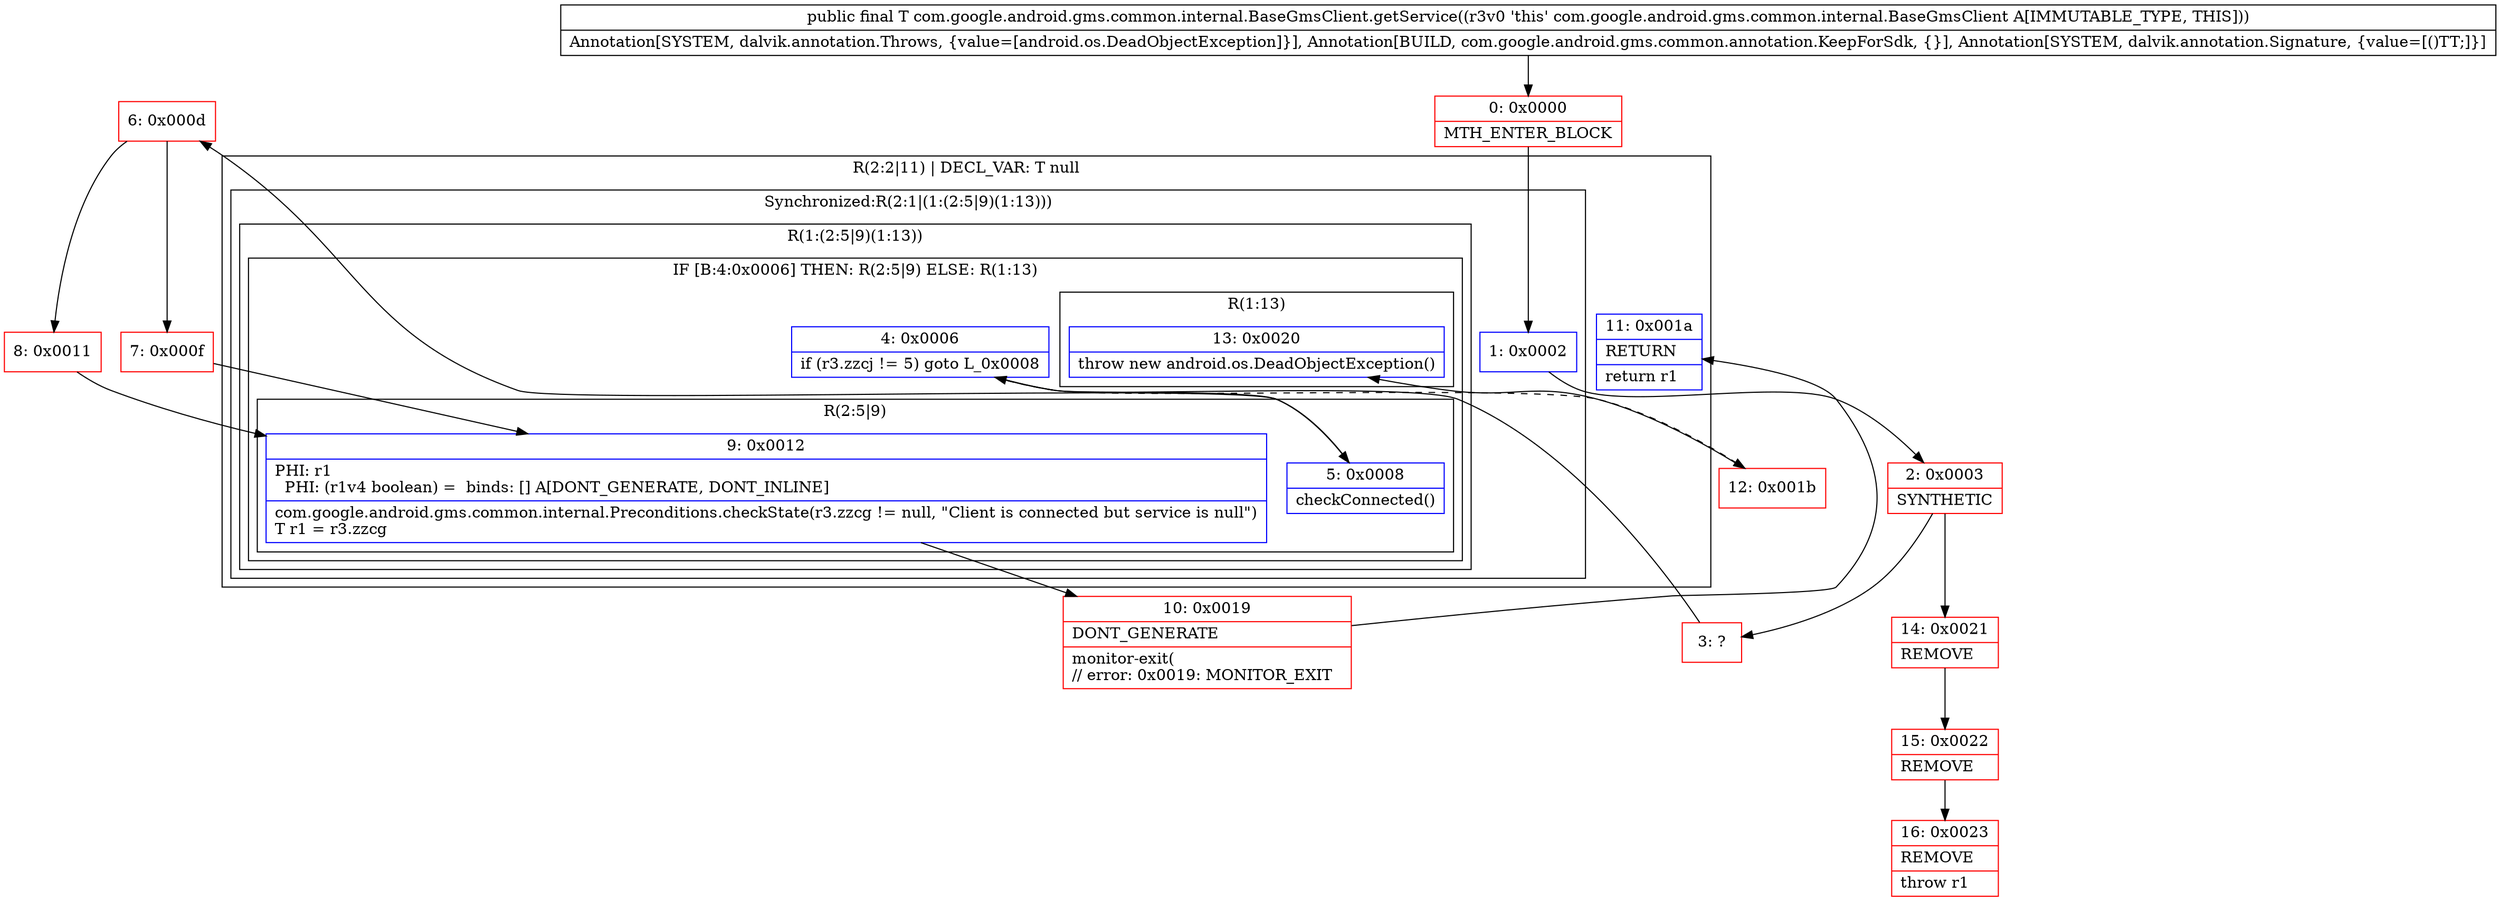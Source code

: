 digraph "CFG forcom.google.android.gms.common.internal.BaseGmsClient.getService()Landroid\/os\/IInterface;" {
subgraph cluster_Region_1705964257 {
label = "R(2:2|11) | DECL_VAR: T null\l";
node [shape=record,color=blue];
subgraph cluster_SynchronizedRegion_727924591 {
label = "Synchronized:R(2:1|(1:(2:5|9)(1:13)))";
node [shape=record,color=blue];
Node_1 [shape=record,label="{1\:\ 0x0002}"];
subgraph cluster_Region_1499732724 {
label = "R(1:(2:5|9)(1:13))";
node [shape=record,color=blue];
subgraph cluster_IfRegion_1350481508 {
label = "IF [B:4:0x0006] THEN: R(2:5|9) ELSE: R(1:13)";
node [shape=record,color=blue];
Node_4 [shape=record,label="{4\:\ 0x0006|if (r3.zzcj != 5) goto L_0x0008\l}"];
subgraph cluster_Region_422636769 {
label = "R(2:5|9)";
node [shape=record,color=blue];
Node_5 [shape=record,label="{5\:\ 0x0008|checkConnected()\l}"];
Node_9 [shape=record,label="{9\:\ 0x0012|PHI: r1 \l  PHI: (r1v4 boolean) =  binds: [] A[DONT_GENERATE, DONT_INLINE]\l|com.google.android.gms.common.internal.Preconditions.checkState(r3.zzcg != null, \"Client is connected but service is null\")\lT r1 = r3.zzcg\l}"];
}
subgraph cluster_Region_239833319 {
label = "R(1:13)";
node [shape=record,color=blue];
Node_13 [shape=record,label="{13\:\ 0x0020|throw new android.os.DeadObjectException()\l}"];
}
}
}
}
Node_11 [shape=record,label="{11\:\ 0x001a|RETURN\l|return r1\l}"];
}
Node_0 [shape=record,color=red,label="{0\:\ 0x0000|MTH_ENTER_BLOCK\l}"];
Node_2 [shape=record,color=red,label="{2\:\ 0x0003|SYNTHETIC\l}"];
Node_3 [shape=record,color=red,label="{3\:\ ?}"];
Node_6 [shape=record,color=red,label="{6\:\ 0x000d}"];
Node_7 [shape=record,color=red,label="{7\:\ 0x000f}"];
Node_8 [shape=record,color=red,label="{8\:\ 0x0011}"];
Node_10 [shape=record,color=red,label="{10\:\ 0x0019|DONT_GENERATE\l|monitor\-exit(\l\/\/ error: 0x0019: MONITOR_EXIT  \l}"];
Node_12 [shape=record,color=red,label="{12\:\ 0x001b}"];
Node_14 [shape=record,color=red,label="{14\:\ 0x0021|REMOVE\l}"];
Node_15 [shape=record,color=red,label="{15\:\ 0x0022|REMOVE\l}"];
Node_16 [shape=record,color=red,label="{16\:\ 0x0023|REMOVE\l|throw r1\l}"];
MethodNode[shape=record,label="{public final T com.google.android.gms.common.internal.BaseGmsClient.getService((r3v0 'this' com.google.android.gms.common.internal.BaseGmsClient A[IMMUTABLE_TYPE, THIS]))  | Annotation[SYSTEM, dalvik.annotation.Throws, \{value=[android.os.DeadObjectException]\}], Annotation[BUILD, com.google.android.gms.common.annotation.KeepForSdk, \{\}], Annotation[SYSTEM, dalvik.annotation.Signature, \{value=[()TT;]\}]\l}"];
MethodNode -> Node_0;
Node_1 -> Node_2;
Node_4 -> Node_5;
Node_4 -> Node_12[style=dashed];
Node_5 -> Node_6;
Node_9 -> Node_10;
Node_0 -> Node_1;
Node_2 -> Node_3;
Node_2 -> Node_14;
Node_3 -> Node_4;
Node_6 -> Node_7;
Node_6 -> Node_8;
Node_7 -> Node_9;
Node_8 -> Node_9;
Node_10 -> Node_11;
Node_12 -> Node_13;
Node_14 -> Node_15;
Node_15 -> Node_16;
}

